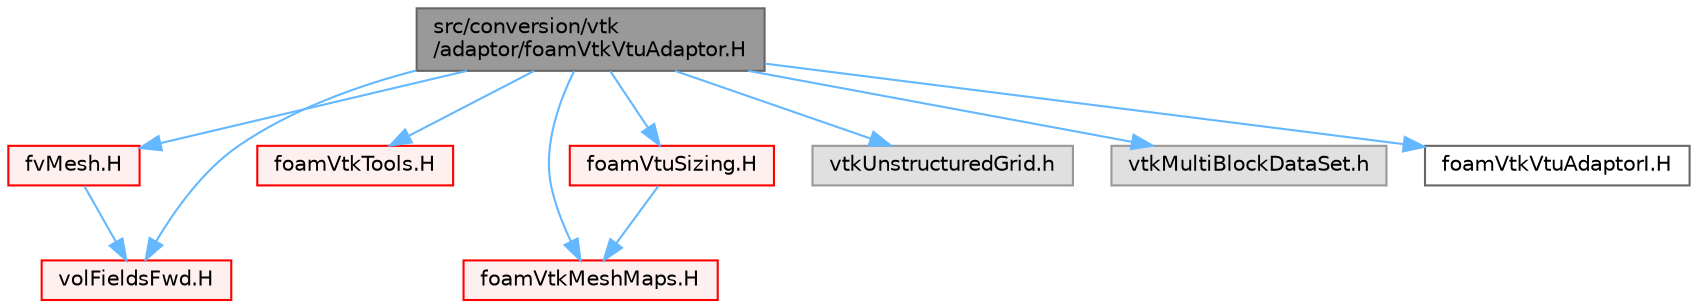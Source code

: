 digraph "src/conversion/vtk/adaptor/foamVtkVtuAdaptor.H"
{
 // LATEX_PDF_SIZE
  bgcolor="transparent";
  edge [fontname=Helvetica,fontsize=10,labelfontname=Helvetica,labelfontsize=10];
  node [fontname=Helvetica,fontsize=10,shape=box,height=0.2,width=0.4];
  Node1 [id="Node000001",label="src/conversion/vtk\l/adaptor/foamVtkVtuAdaptor.H",height=0.2,width=0.4,color="gray40", fillcolor="grey60", style="filled", fontcolor="black",tooltip=" "];
  Node1 -> Node2 [id="edge1_Node000001_Node000002",color="steelblue1",style="solid",tooltip=" "];
  Node2 [id="Node000002",label="fvMesh.H",height=0.2,width=0.4,color="red", fillcolor="#FFF0F0", style="filled",URL="$fvMesh_8H.html",tooltip=" "];
  Node2 -> Node290 [id="edge2_Node000002_Node000290",color="steelblue1",style="solid",tooltip=" "];
  Node290 [id="Node000290",label="volFieldsFwd.H",height=0.2,width=0.4,color="red", fillcolor="#FFF0F0", style="filled",URL="$volFieldsFwd_8H.html",tooltip="Forwards and collection of common volume field types."];
  Node1 -> Node290 [id="edge3_Node000001_Node000290",color="steelblue1",style="solid",tooltip=" "];
  Node1 -> Node341 [id="edge4_Node000001_Node000341",color="steelblue1",style="solid",tooltip=" "];
  Node341 [id="Node000341",label="foamVtkTools.H",height=0.2,width=0.4,color="red", fillcolor="#FFF0F0", style="filled",URL="$foamVtkTools_8H.html",tooltip=" "];
  Node1 -> Node351 [id="edge5_Node000001_Node000351",color="steelblue1",style="solid",tooltip=" "];
  Node351 [id="Node000351",label="foamVtkMeshMaps.H",height=0.2,width=0.4,color="red", fillcolor="#FFF0F0", style="filled",URL="$foamVtkMeshMaps_8H.html",tooltip=" "];
  Node1 -> Node353 [id="edge6_Node000001_Node000353",color="steelblue1",style="solid",tooltip=" "];
  Node353 [id="Node000353",label="foamVtuSizing.H",height=0.2,width=0.4,color="red", fillcolor="#FFF0F0", style="filled",URL="$foamVtuSizing_8H.html",tooltip=" "];
  Node353 -> Node351 [id="edge7_Node000353_Node000351",color="steelblue1",style="solid",tooltip=" "];
  Node1 -> Node355 [id="edge8_Node000001_Node000355",color="steelblue1",style="solid",tooltip=" "];
  Node355 [id="Node000355",label="vtkUnstructuredGrid.h",height=0.2,width=0.4,color="grey60", fillcolor="#E0E0E0", style="filled",tooltip=" "];
  Node1 -> Node356 [id="edge9_Node000001_Node000356",color="steelblue1",style="solid",tooltip=" "];
  Node356 [id="Node000356",label="vtkMultiBlockDataSet.h",height=0.2,width=0.4,color="grey60", fillcolor="#E0E0E0", style="filled",tooltip=" "];
  Node1 -> Node357 [id="edge10_Node000001_Node000357",color="steelblue1",style="solid",tooltip=" "];
  Node357 [id="Node000357",label="foamVtkVtuAdaptorI.H",height=0.2,width=0.4,color="grey40", fillcolor="white", style="filled",URL="$foamVtkVtuAdaptorI_8H.html",tooltip=" "];
}
